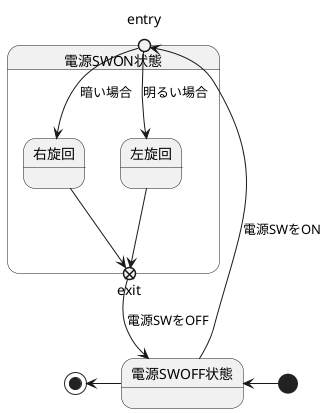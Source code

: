 @startuml ライントレーサーステートマシン図
[*] -left-> 電源SWOFF状態
state 電源SWON状態 {
    state entry <<entryPoint>>
    state exit <<exitPoint>>
    電源SWOFF状態 --> entry: 電源SWをON
    entry --> 右旋回: 暗い場合
    entry --> 左旋回: 明るい場合
    右旋回 --> exit
    左旋回 --> exit
    exit --> 電源SWOFF状態: 電源SWをOFF
}
電源SWOFF状態 -left-> [*]
@enduml